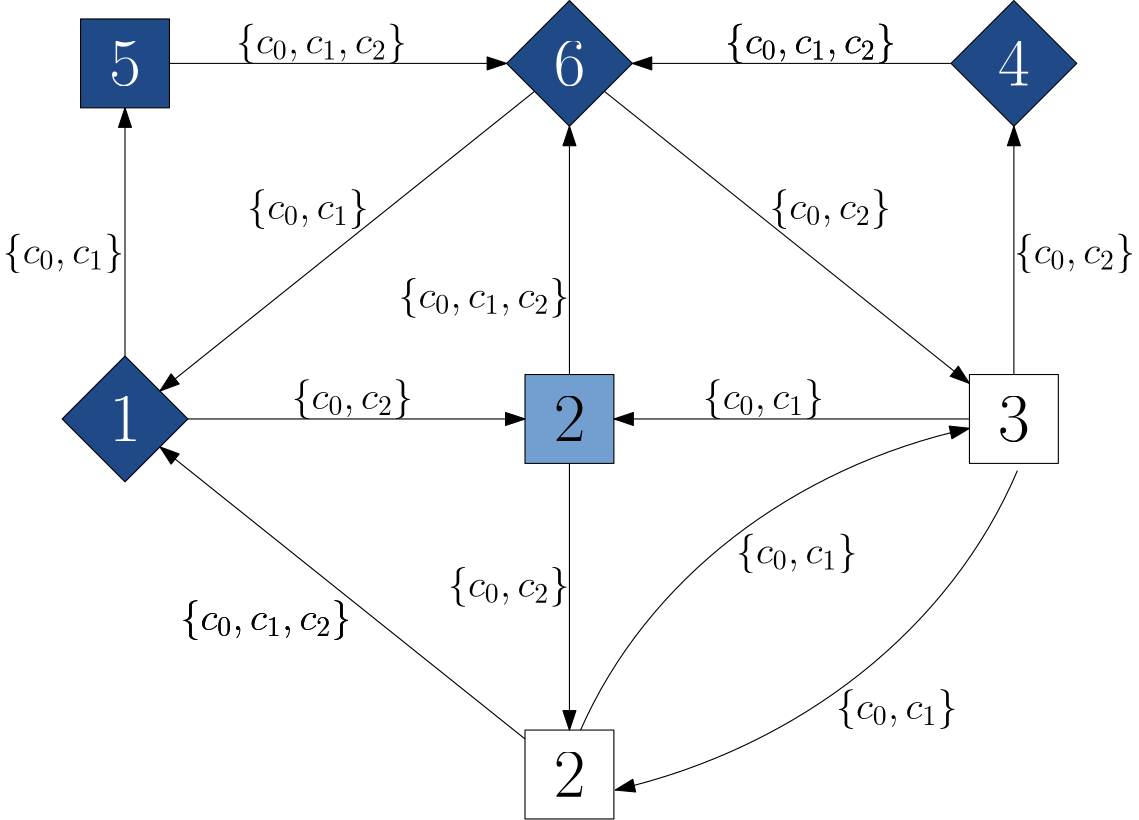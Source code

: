 <?xml version="1.0"?>
<!DOCTYPE ipe SYSTEM "ipe.dtd">
<ipe version="70206" creator="Ipe 7.2.7">
<info created="D:20190513152140" modified="D:20191002085608"/>
<preamble>\usepackage{amsfonts}</preamble>
<ipestyle name="basic">
<symbol name="arrow/arc(spx)">
<path stroke="sym-stroke" fill="sym-stroke" pen="sym-pen">
0 0 m
-1 0.333 l
-1 -0.333 l
h
</path>
</symbol>
<symbol name="arrow/farc(spx)">
<path stroke="sym-stroke" fill="white" pen="sym-pen">
0 0 m
-1 0.333 l
-1 -0.333 l
h
</path>
</symbol>
<symbol name="arrow/ptarc(spx)">
<path stroke="sym-stroke" fill="sym-stroke" pen="sym-pen">
0 0 m
-1 0.333 l
-0.8 0 l
-1 -0.333 l
h
</path>
</symbol>
<symbol name="arrow/fptarc(spx)">
<path stroke="sym-stroke" fill="white" pen="sym-pen">
0 0 m
-1 0.333 l
-0.8 0 l
-1 -0.333 l
h
</path>
</symbol>
<symbol name="mark/circle(sx)" transformations="translations">
<path fill="sym-stroke">
0.6 0 0 0.6 0 0 e
0.4 0 0 0.4 0 0 e
</path>
</symbol>
<symbol name="mark/disk(sx)" transformations="translations">
<path fill="sym-stroke">
0.6 0 0 0.6 0 0 e
</path>
</symbol>
<symbol name="mark/fdisk(sfx)" transformations="translations">
<group>
<path fill="sym-fill">
0.5 0 0 0.5 0 0 e
</path>
<path fill="sym-stroke" fillrule="eofill">
0.6 0 0 0.6 0 0 e
0.4 0 0 0.4 0 0 e
</path>
</group>
</symbol>
<symbol name="mark/box(sx)" transformations="translations">
<path fill="sym-stroke" fillrule="eofill">
-0.6 -0.6 m
0.6 -0.6 l
0.6 0.6 l
-0.6 0.6 l
h
-0.4 -0.4 m
0.4 -0.4 l
0.4 0.4 l
-0.4 0.4 l
h
</path>
</symbol>
<symbol name="mark/square(sx)" transformations="translations">
<path fill="sym-stroke">
-0.6 -0.6 m
0.6 -0.6 l
0.6 0.6 l
-0.6 0.6 l
h
</path>
</symbol>
<symbol name="mark/fsquare(sfx)" transformations="translations">
<group>
<path fill="sym-fill">
-0.5 -0.5 m
0.5 -0.5 l
0.5 0.5 l
-0.5 0.5 l
h
</path>
<path fill="sym-stroke" fillrule="eofill">
-0.6 -0.6 m
0.6 -0.6 l
0.6 0.6 l
-0.6 0.6 l
h
-0.4 -0.4 m
0.4 -0.4 l
0.4 0.4 l
-0.4 0.4 l
h
</path>
</group>
</symbol>
<symbol name="mark/cross(sx)" transformations="translations">
<group>
<path fill="sym-stroke">
-0.43 -0.57 m
0.57 0.43 l
0.43 0.57 l
-0.57 -0.43 l
h
</path>
<path fill="sym-stroke">
-0.43 0.57 m
0.57 -0.43 l
0.43 -0.57 l
-0.57 0.43 l
h
</path>
</group>
</symbol>
<symbol name="arrow/fnormal(spx)">
<path stroke="sym-stroke" fill="white" pen="sym-pen">
0 0 m
-1 0.333 l
-1 -0.333 l
h
</path>
</symbol>
<symbol name="arrow/pointed(spx)">
<path stroke="sym-stroke" fill="sym-stroke" pen="sym-pen">
0 0 m
-1 0.333 l
-0.8 0 l
-1 -0.333 l
h
</path>
</symbol>
<symbol name="arrow/fpointed(spx)">
<path stroke="sym-stroke" fill="white" pen="sym-pen">
0 0 m
-1 0.333 l
-0.8 0 l
-1 -0.333 l
h
</path>
</symbol>
<symbol name="arrow/linear(spx)">
<path stroke="sym-stroke" pen="sym-pen">
-1 0.333 m
0 0 l
-1 -0.333 l
</path>
</symbol>
<symbol name="arrow/fdouble(spx)">
<path stroke="sym-stroke" fill="white" pen="sym-pen">
0 0 m
-1 0.333 l
-1 -0.333 l
h
-1 0 m
-2 0.333 l
-2 -0.333 l
h
</path>
</symbol>
<symbol name="arrow/double(spx)">
<path stroke="sym-stroke" fill="sym-stroke" pen="sym-pen">
0 0 m
-1 0.333 l
-1 -0.333 l
h
-1 0 m
-2 0.333 l
-2 -0.333 l
h
</path>
</symbol>
<pen name="heavier" value="0.8"/>
<pen name="fat" value="1.2"/>
<pen name="ultrafat" value="2"/>
<symbolsize name="large" value="5"/>
<symbolsize name="small" value="2"/>
<symbolsize name="tiny" value="1.1"/>
<arrowsize name="large" value="10"/>
<arrowsize name="small" value="5"/>
<arrowsize name="tiny" value="3"/>
<color name="red" value="1 0 0"/>
<color name="green" value="0 1 0"/>
<color name="blue" value="0 0 1"/>
<color name="yellow" value="1 1 0"/>
<color name="orange" value="1 0.647 0"/>
<color name="gold" value="1 0.843 0"/>
<color name="purple" value="0.627 0.125 0.941"/>
<color name="gray" value="0.745"/>
<color name="brown" value="0.647 0.165 0.165"/>
<color name="navy" value="0 0 0.502"/>
<color name="pink" value="1 0.753 0.796"/>
<color name="seagreen" value="0.18 0.545 0.341"/>
<color name="turquoise" value="0.251 0.878 0.816"/>
<color name="violet" value="0.933 0.51 0.933"/>
<color name="darkblue" value="0 0 0.545"/>
<color name="darkcyan" value="0 0.545 0.545"/>
<color name="darkgray" value="0.663"/>
<color name="darkgreen" value="0 0.392 0"/>
<color name="darkmagenta" value="0.545 0 0.545"/>
<color name="darkorange" value="1 0.549 0"/>
<color name="darkred" value="0.545 0 0"/>
<color name="lightblue" value="0.678 0.847 0.902"/>
<color name="lightcyan" value="0.878 1 1"/>
<color name="lightgray" value="0.827"/>
<color name="lightgreen" value="0.565 0.933 0.565"/>
<color name="lightyellow" value="1 1 0.878"/>
<dashstyle name="dashed" value="[4] 0"/>
<dashstyle name="dotted" value="[1 3] 0"/>
<dashstyle name="dash dotted" value="[4 2 1 2] 0"/>
<dashstyle name="dash dot dotted" value="[4 2 1 2 1 2] 0"/>
<textsize name="large" value="\large"/>
<textsize name="Large" value="\Large"/>
<textsize name="LARGE" value="\LARGE"/>
<textsize name="huge" value="\huge"/>
<textsize name="Huge" value="\Huge"/>
<textsize name="small" value="\small"/>
<textsize name="footnote" value="\footnotesize"/>
<textsize name="tiny" value="\tiny"/>
<textstyle name="center" begin="\begin{center}" end="\end{center}"/>
<textstyle name="itemize" begin="\begin{itemize}" end="\end{itemize}"/>
<textstyle name="item" begin="\begin{itemize}\item{}" end="\end{itemize}"/>
<gridsize name="4 pts" value="4"/>
<gridsize name="8 pts (~3 mm)" value="8"/>
<gridsize name="16 pts (~6 mm)" value="16"/>
<gridsize name="32 pts (~12 mm)" value="32"/>
<gridsize name="10 pts (~3.5 mm)" value="10"/>
<gridsize name="20 pts (~7 mm)" value="20"/>
<gridsize name="14 pts (~5 mm)" value="14"/>
<gridsize name="28 pts (~10 mm)" value="28"/>
<gridsize name="56 pts (~20 mm)" value="56"/>
<anglesize name="90 deg" value="90"/>
<anglesize name="60 deg" value="60"/>
<anglesize name="45 deg" value="45"/>
<anglesize name="30 deg" value="30"/>
<anglesize name="22.5 deg" value="22.5"/>
<opacity name="10%" value="0.1"/>
<opacity name="30%" value="0.3"/>
<opacity name="50%" value="0.5"/>
<opacity name="75%" value="0.75"/>
<tiling name="falling" angle="-60" step="4" width="1"/>
<tiling name="rising" angle="30" step="4" width="1"/>
</ipestyle>
<page>
<layer name="alpha"/>
<view layers="alpha" active="alpha"/>
<path layer="alpha" matrix="1 0 0 1 48 -400" stroke="black" fill="0.125 0.29 0.529">
64 800 m
64 768 l
96 768 l
96 800 l
h
</path>
<text matrix="1 0 0 1 48 -400" transformations="translations" pos="80 784" stroke="white" type="label" width="11.368" height="15.978" depth="0" halign="center" valign="center" size="Huge">5</text>
<path matrix="1 0 0 1 208 -528" stroke="black" fill="0.447 0.624 0.812">
64 800 m
64 768 l
96 768 l
96 800 l
h
</path>
<text matrix="1 0 0 1 208 -528" transformations="translations" pos="80 784" stroke="black" type="label" width="11.368" height="15.978" depth="0" halign="center" valign="center" size="Huge">2</text>
<path matrix="1 0 0 1 208 -656" stroke="black" fill="1">
64 800 m
64 768 l
96 768 l
96 800 l
h
</path>
<text matrix="1 0 0 1 208 -656" transformations="translations" pos="80 784" stroke="black" type="label" width="11.368" height="15.978" depth="0" halign="center" valign="center" size="Huge">2</text>
<path matrix="1 0 0 1 368 -528" stroke="black" fill="1">
64 800 m
64 768 l
96 768 l
96 800 l
h
</path>
<text matrix="1 0 0 1 368 -528" transformations="translations" pos="80 784" stroke="black" type="label" width="11.368" height="15.978" depth="0" halign="center" valign="center" size="Huge">3</text>
<path matrix="0.707107 -0.707107 0.707107 0.707107 -322.94 -113.803" stroke="black" fill="0.125 0.29 0.529">
64 800 m
64 768 l
96 768 l
96 800 l
h
</path>
<text matrix="1 0 0 1 208 -336" transformations="translations" pos="80 720" stroke="white" type="label" width="11.368" height="15.978" depth="0" halign="center" valign="center" size="Huge">6</text>
<path matrix="0.707107 -0.707107 0.707107 0.707107 -162.94 -113.803" stroke="black" fill="0.125 0.29 0.529">
64 800 m
64 768 l
96 768 l
96 800 l
h
</path>
<text matrix="1 0 0 1 368 -336" transformations="translations" pos="80 720" stroke="white" type="label" width="11.368" height="15.978" depth="0" halign="center" valign="center" size="Huge">4</text>
<path matrix="0.707107 -0.707107 0.707107 0.707107 -482.94 -241.803" stroke="black" fill="0.125 0.29 0.529">
64 800 m
64 768 l
96 768 l
96 800 l
h
</path>
<text matrix="1 0 0 1 48 -464" transformations="translations" pos="80 720" stroke="white" type="label" width="11.368" height="15.978" depth="0" halign="center" valign="center" size="Huge">1</text>
<text matrix="1 0 0 1 24 -368" transformations="translations" pos="144 752" stroke="black" type="label" width="61.507" height="10.756" depth="3.59" valign="bottom" size="Large" style="math">\{c_0,c_1,c_2\}</text>
<text matrix="1 0 0 1 200 -368" transformations="translations" pos="144 752" stroke="black" type="label" width="61.507" height="10.756" depth="3.59" valign="bottom" size="Large" style="math">\{c_0,c_1,c_2\}</text>
<text matrix="1 0 0 1 144 -560" transformations="translations" pos="144 752" stroke="black" type="label" width="43.689" height="10.756" depth="3.59" halign="right" valign="baseline" size="Large" style="math">\{c_0,c_2\}</text>
<text matrix="1 0 0 1 4 -572" transformations="translations" pos="144 752" stroke="black" type="label" width="61.507" height="10.756" depth="3.59" valign="baseline" size="Large" style="math">\{c_0,c_1,c_2\}</text>
<text matrix="1 0 0 1 144 -456" transformations="translations" pos="144 752" stroke="black" type="label" width="61.507" height="10.756" depth="3.59" halign="right" valign="baseline" size="Large" style="math">\{c_0,c_1,c_2\}</text>
<text matrix="1 0 0 1 -60 -440" transformations="translations" pos="144 752" stroke="black" type="label" width="43.689" height="10.756" depth="3.59" valign="baseline" size="Large" style="math">\{c_0,c_1\}</text>
<text matrix="1 0 0 1 28 -424" transformations="translations" pos="144 752" stroke="black" type="label" width="43.689" height="10.756" depth="3.59" valign="baseline" size="Large" style="math">\{c_0,c_1\}</text>
<text matrix="1 0 0 1 192 -496" transformations="translations" pos="144 752" stroke="black" type="label" width="43.689" height="10.756" depth="3.59" valign="bottom" size="Large" style="math">\{c_0,c_1\}</text>
<text matrix="1 0 0 1 204 -548" transformations="translations" pos="144 752" stroke="black" type="label" width="43.689" height="10.756" depth="3.59" valign="baseline" size="Large" style="math">\{c_0,c_1\}</text>
<text matrix="1 0 0 1 240 -604" transformations="translations" pos="144 752" stroke="black" type="label" width="43.689" height="10.756" depth="3.59" valign="baseline" size="Large" style="math">\{c_0,c_1\}</text>
<text matrix="1 0 0 1 304 -440" transformations="translations" pos="144 752" stroke="black" type="label" width="43.689" height="10.756" depth="3.59" valign="baseline" size="Large" style="math">\{c_0,c_2\}</text>
<text matrix="1 0 0 1 216 -424" transformations="translations" pos="144 752" stroke="black" type="label" width="43.689" height="10.756" depth="3.59" valign="baseline" size="Large" style="math">\{c_0,c_2\}</text>
<text matrix="1 0 0 1 44 -496" transformations="translations" pos="144 752" stroke="black" type="label" width="43.689" height="10.756" depth="3.59" valign="bottom" size="Large" style="math">\{c_0,c_2\}</text>
<path stroke="black" arrow="normal/normal">
144 384 m
265.373 384 l
</path>
<path stroke="black" arrow="normal/normal">
425.373 384 m
310.628 384 l
</path>
<path stroke="black" arrow="normal/normal">
288 272 m
288 361.373 l
</path>
<path stroke="black" arrow="normal/normal">
300.571 373.943 m
432 268.8 l
</path>
<path stroke="black" arrow="normal/normal">
448 272 m
448 361.373 l
</path>
<path stroke="black" arrow="normal/normal">
432 256 m
304 256 l
</path>
<path stroke="black" arrow="normal/normal">
150.628 256 m
272 256 l
</path>
<path stroke="black" arrow="normal/normal">
275.43 373.944 m
140.571 266.057 l
</path>
<path stroke="black" arrow="normal/normal">
128 278.628 m
128 368 l
</path>
<path stroke="black" arrow="normal/normal">
272 140.8 m
140.571 245.943 l
</path>
<path stroke="black" arrow="normal/normal">
288 240 m
288 144 l
</path>
<path matrix="1.07528 0 0 0.944421 -34.8858 19.3365" stroke="black" arrow="normal/normal">
304 132 m
188.68 0 0 -188.68 480 64 434.238 247.046 a
</path>
<path matrix="-1.12297 -0.0113463 0.0129169 -0.986433 788.934 371.042" stroke="black" arrow="normal/normal">
304 132 m
188.68 0 0 -188.68 480 64 434.238 247.046 a
</path>
<text matrix="1 0 0 1 200 -368" transformations="translations" pos="144 752" stroke="black" type="label" width="61.507" height="10.756" depth="3.59" valign="bottom" size="Large" style="math">\{c_0,c_1,c_2\}</text>
<text matrix="1 0 0 1 4 -572" transformations="translations" pos="144 752" stroke="black" type="label" width="61.507" height="10.756" depth="3.59" valign="baseline" size="Large" style="math">\{c_0,c_1,c_2\}</text>
</page>
</ipe>

